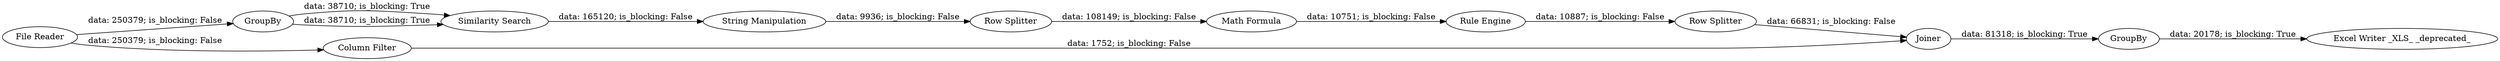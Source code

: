 digraph {
	"-2265125549799058273_5" [label="Row Splitter"]
	"-2265125549799058273_4" [label="String Manipulation"]
	"-2265125549799058273_3" [label="Similarity Search"]
	"-2265125549799058273_2" [label=GroupBy]
	"-2265125549799058273_1" [label="File Reader"]
	"-2265125549799058273_9" [label="Column Filter"]
	"-2265125549799058273_10" [label=Joiner]
	"-2265125549799058273_11" [label=GroupBy]
	"-2265125549799058273_12" [label="Excel Writer _XLS_ _deprecated_"]
	"-2265125549799058273_8" [label="Row Splitter"]
	"-2265125549799058273_7" [label="Rule Engine"]
	"-2265125549799058273_6" [label="Math Formula"]
	"-2265125549799058273_2" -> "-2265125549799058273_3" [label="data: 38710; is_blocking: True"]
	"-2265125549799058273_2" -> "-2265125549799058273_3" [label="data: 38710; is_blocking: True"]
	"-2265125549799058273_4" -> "-2265125549799058273_5" [label="data: 9936; is_blocking: False"]
	"-2265125549799058273_1" -> "-2265125549799058273_2" [label="data: 250379; is_blocking: False"]
	"-2265125549799058273_8" -> "-2265125549799058273_10" [label="data: 66831; is_blocking: False"]
	"-2265125549799058273_7" -> "-2265125549799058273_8" [label="data: 10887; is_blocking: False"]
	"-2265125549799058273_9" -> "-2265125549799058273_10" [label="data: 1752; is_blocking: False"]
	"-2265125549799058273_10" -> "-2265125549799058273_11" [label="data: 81318; is_blocking: True"]
	"-2265125549799058273_3" -> "-2265125549799058273_4" [label="data: 165120; is_blocking: False"]
	"-2265125549799058273_5" -> "-2265125549799058273_6" [label="data: 108149; is_blocking: False"]
	"-2265125549799058273_6" -> "-2265125549799058273_7" [label="data: 10751; is_blocking: False"]
	"-2265125549799058273_11" -> "-2265125549799058273_12" [label="data: 20178; is_blocking: True"]
	"-2265125549799058273_1" -> "-2265125549799058273_9" [label="data: 250379; is_blocking: False"]
	rankdir=LR
}
